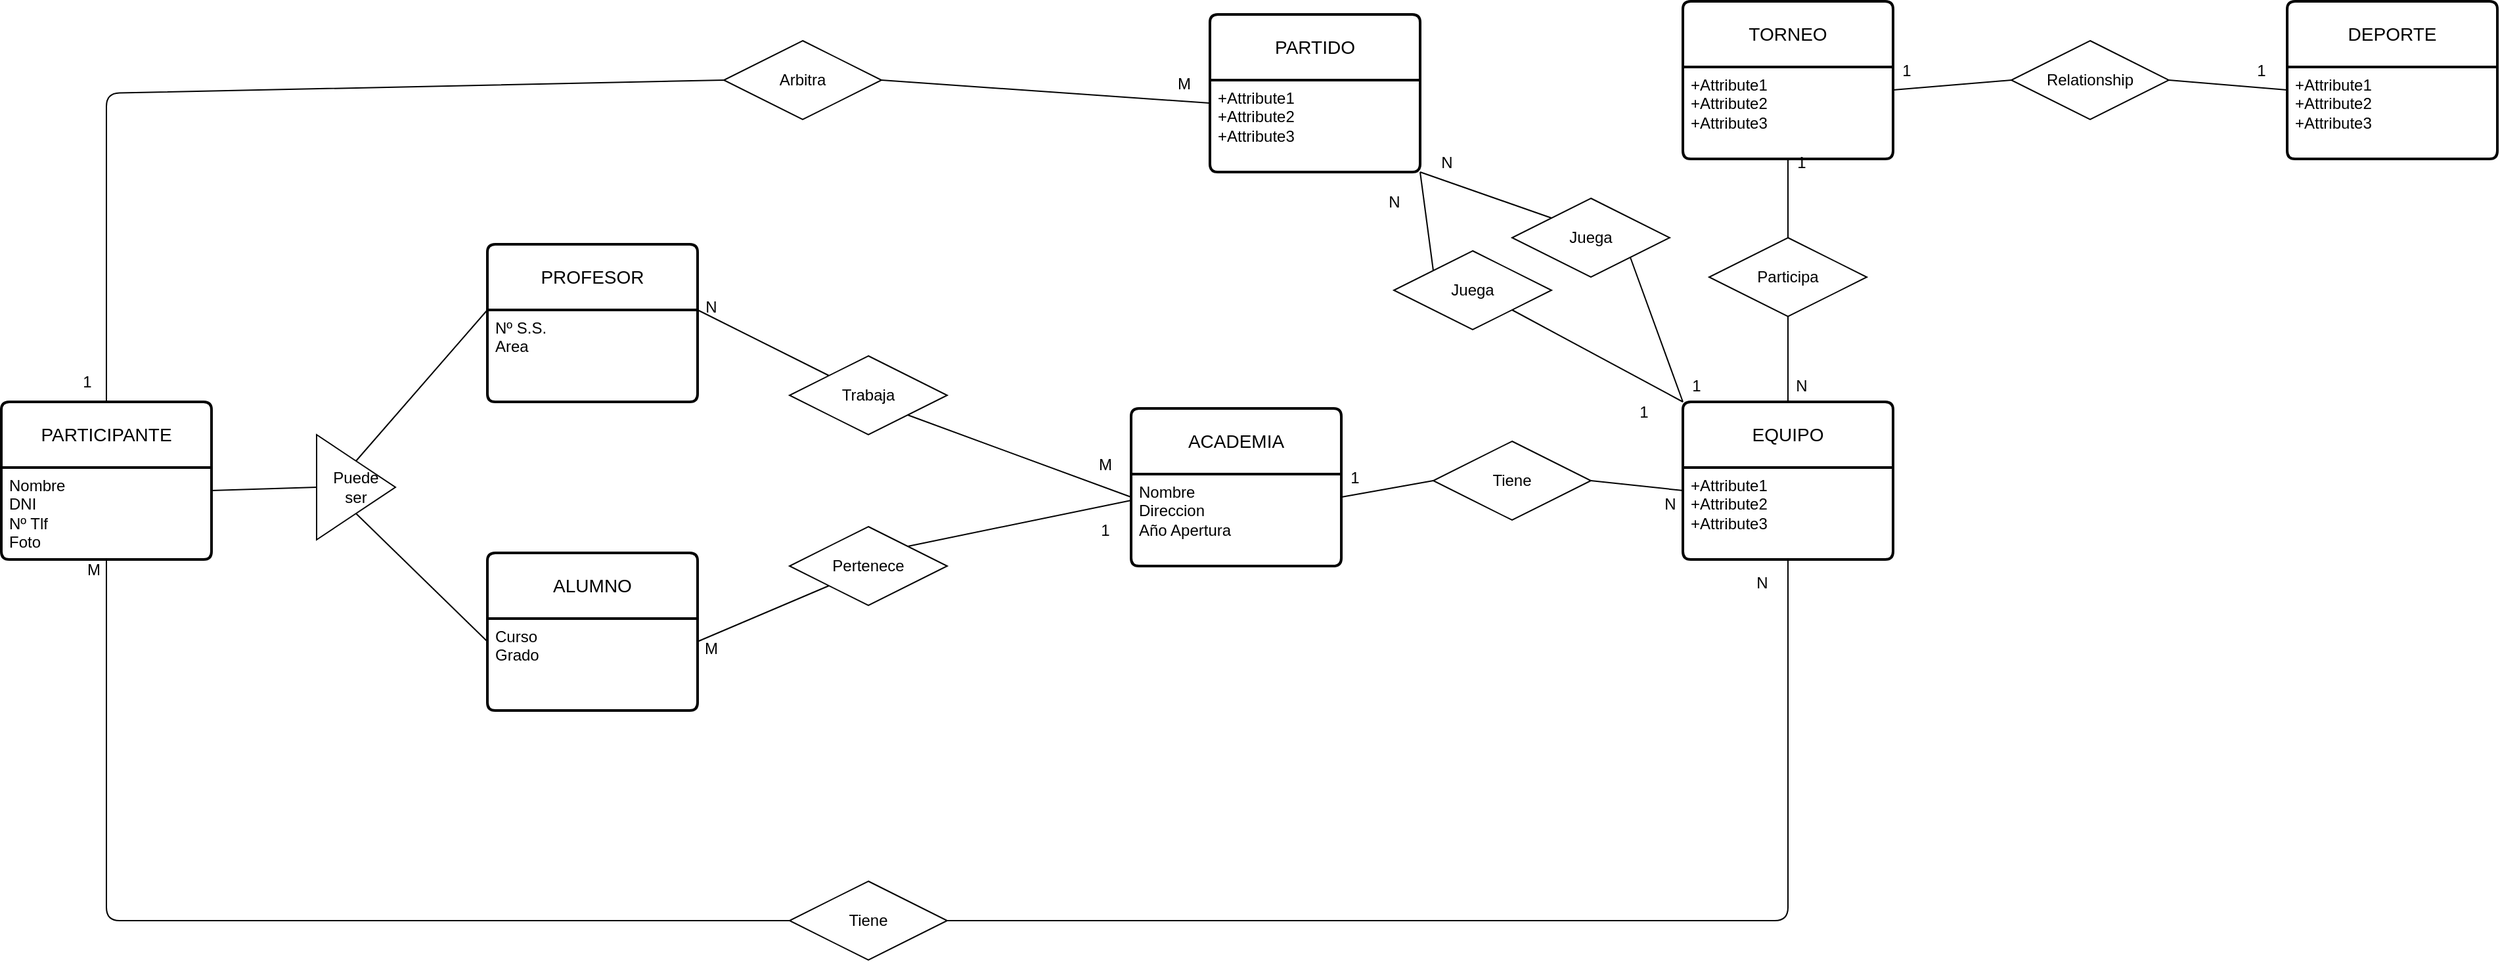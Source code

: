 <mxfile>
    <diagram id="03QlpxUDtF44qOoJWqn0" name="Page-1">
        <mxGraphModel dx="2494" dy="1127" grid="1" gridSize="10" guides="1" tooltips="1" connect="1" arrows="1" fold="1" page="1" pageScale="1" pageWidth="1654" pageHeight="1169" math="0" shadow="0">
            <root>
                <mxCell id="0"/>
                <mxCell id="1" parent="0"/>
                <mxCell id="5" value="PARTICIPANTE" style="swimlane;childLayout=stackLayout;horizontal=1;startSize=50;horizontalStack=0;rounded=1;fontSize=14;fontStyle=0;strokeWidth=2;resizeParent=0;resizeLast=1;shadow=0;dashed=0;align=center;arcSize=4;whiteSpace=wrap;html=1;" vertex="1" parent="1">
                    <mxGeometry x="180" y="525" width="160" height="120" as="geometry"/>
                </mxCell>
                <mxCell id="6" value="Nombre&lt;div&gt;DNI&lt;/div&gt;&lt;div&gt;Nº Tlf&lt;/div&gt;&lt;div&gt;Foto&lt;/div&gt;" style="align=left;strokeColor=none;fillColor=none;spacingLeft=4;fontSize=12;verticalAlign=top;resizable=0;rotatable=0;part=1;html=1;" vertex="1" parent="5">
                    <mxGeometry y="50" width="160" height="70" as="geometry"/>
                </mxCell>
                <mxCell id="9" value="PROFESOR" style="swimlane;childLayout=stackLayout;horizontal=1;startSize=50;horizontalStack=0;rounded=1;fontSize=14;fontStyle=0;strokeWidth=2;resizeParent=0;resizeLast=1;shadow=0;dashed=0;align=center;arcSize=4;whiteSpace=wrap;html=1;" vertex="1" parent="1">
                    <mxGeometry x="550" y="405" width="160" height="120" as="geometry"/>
                </mxCell>
                <mxCell id="10" value="&lt;div&gt;Nº S.S.&lt;/div&gt;&lt;div&gt;Area&lt;/div&gt;" style="align=left;strokeColor=none;fillColor=none;spacingLeft=4;fontSize=12;verticalAlign=top;resizable=0;rotatable=0;part=1;html=1;" vertex="1" parent="9">
                    <mxGeometry y="50" width="160" height="70" as="geometry"/>
                </mxCell>
                <mxCell id="11" value="ALUMNO" style="swimlane;childLayout=stackLayout;horizontal=1;startSize=50;horizontalStack=0;rounded=1;fontSize=14;fontStyle=0;strokeWidth=2;resizeParent=0;resizeLast=1;shadow=0;dashed=0;align=center;arcSize=4;whiteSpace=wrap;html=1;" vertex="1" parent="1">
                    <mxGeometry x="550" y="640" width="160" height="120" as="geometry"/>
                </mxCell>
                <mxCell id="12" value="Curso&lt;div&gt;Grado&lt;/div&gt;" style="align=left;strokeColor=none;fillColor=none;spacingLeft=4;fontSize=12;verticalAlign=top;resizable=0;rotatable=0;part=1;html=1;" vertex="1" parent="11">
                    <mxGeometry y="50" width="160" height="70" as="geometry"/>
                </mxCell>
                <mxCell id="13" value="EQUIPO" style="swimlane;childLayout=stackLayout;horizontal=1;startSize=50;horizontalStack=0;rounded=1;fontSize=14;fontStyle=0;strokeWidth=2;resizeParent=0;resizeLast=1;shadow=0;dashed=0;align=center;arcSize=4;whiteSpace=wrap;html=1;" vertex="1" parent="1">
                    <mxGeometry x="1460" y="525" width="160" height="120" as="geometry"/>
                </mxCell>
                <mxCell id="14" value="+Attribute1&#xa;+Attribute2&#xa;+Attribute3" style="align=left;strokeColor=none;fillColor=none;spacingLeft=4;fontSize=12;verticalAlign=top;resizable=0;rotatable=0;part=1;html=1;" vertex="1" parent="13">
                    <mxGeometry y="50" width="160" height="70" as="geometry"/>
                </mxCell>
                <mxCell id="15" value="ACADEMIA" style="swimlane;childLayout=stackLayout;horizontal=1;startSize=50;horizontalStack=0;rounded=1;fontSize=14;fontStyle=0;strokeWidth=2;resizeParent=0;resizeLast=1;shadow=0;dashed=0;align=center;arcSize=4;whiteSpace=wrap;html=1;" vertex="1" parent="1">
                    <mxGeometry x="1040" y="530" width="160" height="120" as="geometry"/>
                </mxCell>
                <mxCell id="16" value="Nombre&lt;div&gt;Direccion&lt;/div&gt;&lt;div&gt;Año Apertura&lt;/div&gt;" style="align=left;strokeColor=none;fillColor=none;spacingLeft=4;fontSize=12;verticalAlign=top;resizable=0;rotatable=0;part=1;html=1;" vertex="1" parent="15">
                    <mxGeometry y="50" width="160" height="70" as="geometry"/>
                </mxCell>
                <mxCell id="17" value="" style="endArrow=none;html=1;entryX=1;entryY=0.25;entryDx=0;entryDy=0;exitX=0;exitY=0.5;exitDx=0;exitDy=0;" edge="1" parent="1" source="18" target="6">
                    <mxGeometry width="50" height="50" relative="1" as="geometry">
                        <mxPoint x="410" y="590" as="sourcePoint"/>
                        <mxPoint x="125" y="250" as="targetPoint"/>
                    </mxGeometry>
                </mxCell>
                <mxCell id="18" value="Puede&lt;div&gt;ser&lt;/div&gt;" style="triangle;whiteSpace=wrap;html=1;" vertex="1" parent="1">
                    <mxGeometry x="420" y="550" width="60" height="80" as="geometry"/>
                </mxCell>
                <mxCell id="19" value="" style="endArrow=none;html=1;entryX=0.5;entryY=0;entryDx=0;entryDy=0;exitX=0;exitY=0;exitDx=0;exitDy=0;" edge="1" parent="1" source="10" target="18">
                    <mxGeometry width="50" height="50" relative="1" as="geometry">
                        <mxPoint x="430" y="600" as="sourcePoint"/>
                        <mxPoint x="350" y="603" as="targetPoint"/>
                    </mxGeometry>
                </mxCell>
                <mxCell id="20" value="" style="endArrow=none;html=1;entryX=0.5;entryY=1;entryDx=0;entryDy=0;exitX=0;exitY=0.25;exitDx=0;exitDy=0;" edge="1" parent="1" source="12" target="18">
                    <mxGeometry width="50" height="50" relative="1" as="geometry">
                        <mxPoint x="430" y="600" as="sourcePoint"/>
                        <mxPoint x="350" y="603" as="targetPoint"/>
                    </mxGeometry>
                </mxCell>
                <mxCell id="21" value="Tiene" style="shape=rhombus;perimeter=rhombusPerimeter;whiteSpace=wrap;html=1;align=center;" vertex="1" parent="1">
                    <mxGeometry x="780" y="890" width="120" height="60" as="geometry"/>
                </mxCell>
                <mxCell id="22" value="Pertenece" style="shape=rhombus;perimeter=rhombusPerimeter;whiteSpace=wrap;html=1;align=center;" vertex="1" parent="1">
                    <mxGeometry x="780" y="620" width="120" height="60" as="geometry"/>
                </mxCell>
                <mxCell id="23" value="Trabaja" style="shape=rhombus;perimeter=rhombusPerimeter;whiteSpace=wrap;html=1;align=center;" vertex="1" parent="1">
                    <mxGeometry x="780" y="490" width="120" height="60" as="geometry"/>
                </mxCell>
                <mxCell id="24" value="" style="endArrow=none;html=1;entryX=0;entryY=0;entryDx=0;entryDy=0;exitX=1;exitY=0;exitDx=0;exitDy=0;" edge="1" parent="1" source="10" target="23">
                    <mxGeometry width="50" height="50" relative="1" as="geometry">
                        <mxPoint x="430" y="600" as="sourcePoint"/>
                        <mxPoint x="350" y="603" as="targetPoint"/>
                    </mxGeometry>
                </mxCell>
                <mxCell id="25" value="" style="endArrow=none;html=1;entryX=0;entryY=1;entryDx=0;entryDy=0;exitX=1;exitY=0.25;exitDx=0;exitDy=0;" edge="1" parent="1" source="12" target="22">
                    <mxGeometry width="50" height="50" relative="1" as="geometry">
                        <mxPoint x="720" y="465" as="sourcePoint"/>
                        <mxPoint x="820" y="515" as="targetPoint"/>
                    </mxGeometry>
                </mxCell>
                <mxCell id="26" value="" style="endArrow=none;html=1;entryX=0;entryY=0.25;entryDx=0;entryDy=0;exitX=1;exitY=1;exitDx=0;exitDy=0;" edge="1" parent="1" source="23" target="16">
                    <mxGeometry width="50" height="50" relative="1" as="geometry">
                        <mxPoint x="920" y="560" as="sourcePoint"/>
                        <mxPoint x="1020" y="610" as="targetPoint"/>
                    </mxGeometry>
                </mxCell>
                <mxCell id="27" value="" style="endArrow=none;html=1;exitX=1;exitY=0;exitDx=0;exitDy=0;" edge="1" parent="1" source="22">
                    <mxGeometry width="50" height="50" relative="1" as="geometry">
                        <mxPoint x="730" y="475" as="sourcePoint"/>
                        <mxPoint x="1040" y="600" as="targetPoint"/>
                    </mxGeometry>
                </mxCell>
                <mxCell id="28" value="" style="endArrow=none;html=1;entryX=0.5;entryY=1;entryDx=0;entryDy=0;exitX=0;exitY=0.5;exitDx=0;exitDy=0;" edge="1" parent="1" source="21" target="6">
                    <mxGeometry width="50" height="50" relative="1" as="geometry">
                        <mxPoint x="330" y="910" as="sourcePoint"/>
                        <mxPoint x="450" y="810" as="targetPoint"/>
                        <Array as="points">
                            <mxPoint x="260" y="920"/>
                        </Array>
                    </mxGeometry>
                </mxCell>
                <mxCell id="29" value="" style="endArrow=none;html=1;entryX=0.5;entryY=1;entryDx=0;entryDy=0;exitX=1;exitY=0.5;exitDx=0;exitDy=0;" edge="1" parent="1" source="21" target="14">
                    <mxGeometry width="50" height="50" relative="1" as="geometry">
                        <mxPoint x="220" y="990" as="sourcePoint"/>
                        <mxPoint x="270" y="655" as="targetPoint"/>
                        <Array as="points">
                            <mxPoint x="1540" y="920"/>
                        </Array>
                    </mxGeometry>
                </mxCell>
                <mxCell id="30" value="Tiene" style="shape=rhombus;perimeter=rhombusPerimeter;whiteSpace=wrap;html=1;align=center;" vertex="1" parent="1">
                    <mxGeometry x="1270" y="555" width="120" height="60" as="geometry"/>
                </mxCell>
                <mxCell id="31" value="" style="endArrow=none;html=1;exitX=1;exitY=0.5;exitDx=0;exitDy=0;entryX=0;entryY=0.25;entryDx=0;entryDy=0;" edge="1" parent="1" source="30" target="14">
                    <mxGeometry width="50" height="50" relative="1" as="geometry">
                        <mxPoint x="880" y="645" as="sourcePoint"/>
                        <mxPoint x="1050" y="610" as="targetPoint"/>
                    </mxGeometry>
                </mxCell>
                <mxCell id="32" value="" style="endArrow=none;html=1;exitX=1;exitY=0.25;exitDx=0;exitDy=0;entryX=0;entryY=0.5;entryDx=0;entryDy=0;" edge="1" parent="1" source="16" target="30">
                    <mxGeometry width="50" height="50" relative="1" as="geometry">
                        <mxPoint x="1400" y="595" as="sourcePoint"/>
                        <mxPoint x="1470" y="603" as="targetPoint"/>
                    </mxGeometry>
                </mxCell>
                <mxCell id="33" value="PARTIDO" style="swimlane;childLayout=stackLayout;horizontal=1;startSize=50;horizontalStack=0;rounded=1;fontSize=14;fontStyle=0;strokeWidth=2;resizeParent=0;resizeLast=1;shadow=0;dashed=0;align=center;arcSize=4;whiteSpace=wrap;html=1;" vertex="1" parent="1">
                    <mxGeometry x="1100" y="230" width="160" height="120" as="geometry"/>
                </mxCell>
                <mxCell id="34" value="+Attribute1&#xa;+Attribute2&#xa;+Attribute3" style="align=left;strokeColor=none;fillColor=none;spacingLeft=4;fontSize=12;verticalAlign=top;resizable=0;rotatable=0;part=1;html=1;" vertex="1" parent="33">
                    <mxGeometry y="50" width="160" height="70" as="geometry"/>
                </mxCell>
                <mxCell id="35" value="TORNEO" style="swimlane;childLayout=stackLayout;horizontal=1;startSize=50;horizontalStack=0;rounded=1;fontSize=14;fontStyle=0;strokeWidth=2;resizeParent=0;resizeLast=1;shadow=0;dashed=0;align=center;arcSize=4;whiteSpace=wrap;html=1;" vertex="1" parent="1">
                    <mxGeometry x="1460" y="220" width="160" height="120" as="geometry"/>
                </mxCell>
                <mxCell id="36" value="+Attribute1&#xa;+Attribute2&#xa;+Attribute3" style="align=left;strokeColor=none;fillColor=none;spacingLeft=4;fontSize=12;verticalAlign=top;resizable=0;rotatable=0;part=1;html=1;" vertex="1" parent="35">
                    <mxGeometry y="50" width="160" height="70" as="geometry"/>
                </mxCell>
                <mxCell id="37" value="DEPORTE" style="swimlane;childLayout=stackLayout;horizontal=1;startSize=50;horizontalStack=0;rounded=1;fontSize=14;fontStyle=0;strokeWidth=2;resizeParent=0;resizeLast=1;shadow=0;dashed=0;align=center;arcSize=4;whiteSpace=wrap;html=1;" vertex="1" parent="1">
                    <mxGeometry x="1920" y="220" width="160" height="120" as="geometry"/>
                </mxCell>
                <mxCell id="38" value="+Attribute1&#xa;+Attribute2&#xa;+Attribute3" style="align=left;strokeColor=none;fillColor=none;spacingLeft=4;fontSize=12;verticalAlign=top;resizable=0;rotatable=0;part=1;html=1;" vertex="1" parent="37">
                    <mxGeometry y="50" width="160" height="70" as="geometry"/>
                </mxCell>
                <mxCell id="39" value="Participa" style="shape=rhombus;perimeter=rhombusPerimeter;whiteSpace=wrap;html=1;align=center;" vertex="1" parent="1">
                    <mxGeometry x="1480" y="400" width="120" height="60" as="geometry"/>
                </mxCell>
                <mxCell id="40" value="" style="endArrow=none;html=1;exitX=0.5;exitY=1;exitDx=0;exitDy=0;entryX=0.5;entryY=0;entryDx=0;entryDy=0;" edge="1" parent="1" source="36" target="39">
                    <mxGeometry width="50" height="50" relative="1" as="geometry">
                        <mxPoint x="1400" y="595" as="sourcePoint"/>
                        <mxPoint x="1470" y="603" as="targetPoint"/>
                    </mxGeometry>
                </mxCell>
                <mxCell id="41" value="" style="endArrow=none;html=1;exitX=0.5;exitY=0;exitDx=0;exitDy=0;entryX=0.5;entryY=1;entryDx=0;entryDy=0;" edge="1" parent="1" source="13" target="39">
                    <mxGeometry width="50" height="50" relative="1" as="geometry">
                        <mxPoint x="1550" y="350" as="sourcePoint"/>
                        <mxPoint x="1550" y="410" as="targetPoint"/>
                    </mxGeometry>
                </mxCell>
                <mxCell id="45" value="Relationship" style="shape=rhombus;perimeter=rhombusPerimeter;whiteSpace=wrap;html=1;align=center;" vertex="1" parent="1">
                    <mxGeometry x="1710" y="250" width="120" height="60" as="geometry"/>
                </mxCell>
                <mxCell id="46" value="" style="endArrow=none;html=1;exitX=0;exitY=0.5;exitDx=0;exitDy=0;entryX=1;entryY=0.25;entryDx=0;entryDy=0;" edge="1" parent="1" source="45" target="36">
                    <mxGeometry width="50" height="50" relative="1" as="geometry">
                        <mxPoint x="1550" y="350" as="sourcePoint"/>
                        <mxPoint x="1550" y="410" as="targetPoint"/>
                    </mxGeometry>
                </mxCell>
                <mxCell id="47" value="" style="endArrow=none;html=1;exitX=0;exitY=0.25;exitDx=0;exitDy=0;entryX=1;entryY=0.5;entryDx=0;entryDy=0;" edge="1" parent="1" source="38" target="45">
                    <mxGeometry width="50" height="50" relative="1" as="geometry">
                        <mxPoint x="1650" y="290" as="sourcePoint"/>
                        <mxPoint x="1630" y="298" as="targetPoint"/>
                    </mxGeometry>
                </mxCell>
                <mxCell id="51" value="Juega" style="shape=rhombus;perimeter=rhombusPerimeter;whiteSpace=wrap;html=1;align=center;" vertex="1" parent="1">
                    <mxGeometry x="1330" y="370" width="120" height="60" as="geometry"/>
                </mxCell>
                <mxCell id="53" value="" style="endArrow=none;html=1;exitX=0;exitY=0;exitDx=0;exitDy=0;entryX=1;entryY=1;entryDx=0;entryDy=0;" edge="1" parent="1" target="34" source="51">
                    <mxGeometry width="50" height="50" relative="1" as="geometry">
                        <mxPoint x="1480" y="530" as="sourcePoint"/>
                        <mxPoint x="1350" y="455" as="targetPoint"/>
                    </mxGeometry>
                </mxCell>
                <mxCell id="54" value="" style="endArrow=none;html=1;exitX=1;exitY=1;exitDx=0;exitDy=0;entryX=0;entryY=0;entryDx=0;entryDy=0;" edge="1" parent="1" source="51" target="13">
                    <mxGeometry width="50" height="50" relative="1" as="geometry">
                        <mxPoint x="1330" y="395" as="sourcePoint"/>
                        <mxPoint x="1270" y="360" as="targetPoint"/>
                    </mxGeometry>
                </mxCell>
                <mxCell id="55" value="Juega" style="shape=rhombus;perimeter=rhombusPerimeter;whiteSpace=wrap;html=1;align=center;" vertex="1" parent="1">
                    <mxGeometry x="1240" y="410" width="120" height="60" as="geometry"/>
                </mxCell>
                <mxCell id="56" value="" style="endArrow=none;html=1;exitX=0;exitY=0;exitDx=0;exitDy=0;entryX=1;entryY=1;entryDx=0;entryDy=0;" edge="1" parent="1" source="55" target="34">
                    <mxGeometry width="50" height="50" relative="1" as="geometry">
                        <mxPoint x="1370" y="395" as="sourcePoint"/>
                        <mxPoint x="1270" y="360" as="targetPoint"/>
                    </mxGeometry>
                </mxCell>
                <mxCell id="57" value="" style="endArrow=none;html=1;exitX=1;exitY=1;exitDx=0;exitDy=0;entryX=0;entryY=0;entryDx=0;entryDy=0;" edge="1" parent="1" source="55" target="13">
                    <mxGeometry width="50" height="50" relative="1" as="geometry">
                        <mxPoint x="1430" y="425" as="sourcePoint"/>
                        <mxPoint x="1470" y="535" as="targetPoint"/>
                    </mxGeometry>
                </mxCell>
                <mxCell id="58" value="" style="endArrow=none;html=1;entryX=0.5;entryY=0;entryDx=0;entryDy=0;exitX=0;exitY=0.5;exitDx=0;exitDy=0;" edge="1" parent="1" source="59" target="5">
                    <mxGeometry width="50" height="50" relative="1" as="geometry">
                        <mxPoint x="600" y="290" as="sourcePoint"/>
                        <mxPoint x="270" y="655" as="targetPoint"/>
                        <Array as="points">
                            <mxPoint x="260" y="290"/>
                        </Array>
                    </mxGeometry>
                </mxCell>
                <mxCell id="59" value="Arbitra" style="shape=rhombus;perimeter=rhombusPerimeter;whiteSpace=wrap;html=1;align=center;" vertex="1" parent="1">
                    <mxGeometry x="730" y="250" width="120" height="60" as="geometry"/>
                </mxCell>
                <mxCell id="60" value="" style="endArrow=none;html=1;exitX=0;exitY=0.25;exitDx=0;exitDy=0;entryX=1;entryY=0.5;entryDx=0;entryDy=0;" edge="1" parent="1" source="34" target="59">
                    <mxGeometry width="50" height="50" relative="1" as="geometry">
                        <mxPoint x="1370" y="395" as="sourcePoint"/>
                        <mxPoint x="1270" y="360" as="targetPoint"/>
                    </mxGeometry>
                </mxCell>
                <mxCell id="61" value="N" style="text;html=1;align=center;verticalAlign=middle;resizable=0;points=[];autosize=1;strokeColor=none;fillColor=none;" vertex="1" parent="1">
                    <mxGeometry x="1505" y="648" width="30" height="30" as="geometry"/>
                </mxCell>
                <mxCell id="62" value="M" style="text;html=1;align=center;verticalAlign=middle;resizable=0;points=[];autosize=1;strokeColor=none;fillColor=none;" vertex="1" parent="1">
                    <mxGeometry x="235" y="638" width="30" height="30" as="geometry"/>
                </mxCell>
                <mxCell id="63" value="N" style="text;html=1;align=center;verticalAlign=middle;resizable=0;points=[];autosize=1;strokeColor=none;fillColor=none;" vertex="1" parent="1">
                    <mxGeometry x="705" y="438" width="30" height="30" as="geometry"/>
                </mxCell>
                <mxCell id="64" value="M" style="text;html=1;align=center;verticalAlign=middle;resizable=0;points=[];autosize=1;strokeColor=none;fillColor=none;" vertex="1" parent="1">
                    <mxGeometry x="1005" y="558" width="30" height="30" as="geometry"/>
                </mxCell>
                <mxCell id="65" value="M" style="text;html=1;align=center;verticalAlign=middle;resizable=0;points=[];autosize=1;strokeColor=none;fillColor=none;" vertex="1" parent="1">
                    <mxGeometry x="705" y="698" width="30" height="30" as="geometry"/>
                </mxCell>
                <mxCell id="66" value="1" style="text;html=1;align=center;verticalAlign=middle;resizable=0;points=[];autosize=1;strokeColor=none;fillColor=none;" vertex="1" parent="1">
                    <mxGeometry x="1005" y="608" width="30" height="30" as="geometry"/>
                </mxCell>
                <mxCell id="67" value="M" style="text;html=1;align=center;verticalAlign=middle;resizable=0;points=[];autosize=1;strokeColor=none;fillColor=none;" vertex="1" parent="1">
                    <mxGeometry x="1065" y="268" width="30" height="30" as="geometry"/>
                </mxCell>
                <mxCell id="68" value="1" style="text;html=1;align=center;verticalAlign=middle;resizable=0;points=[];autosize=1;strokeColor=none;fillColor=none;" vertex="1" parent="1">
                    <mxGeometry x="230" y="495" width="30" height="30" as="geometry"/>
                </mxCell>
                <mxCell id="69" value="1" style="text;html=1;align=center;verticalAlign=middle;resizable=0;points=[];autosize=1;strokeColor=none;fillColor=none;" vertex="1" parent="1">
                    <mxGeometry x="1615" y="258" width="30" height="30" as="geometry"/>
                </mxCell>
                <mxCell id="70" value="1" style="text;html=1;align=center;verticalAlign=middle;resizable=0;points=[];autosize=1;strokeColor=none;fillColor=none;" vertex="1" parent="1">
                    <mxGeometry x="1885" y="258" width="30" height="30" as="geometry"/>
                </mxCell>
                <mxCell id="71" value="1" style="text;html=1;align=center;verticalAlign=middle;resizable=0;points=[];autosize=1;strokeColor=none;fillColor=none;" vertex="1" parent="1">
                    <mxGeometry x="1455" y="498" width="30" height="30" as="geometry"/>
                </mxCell>
                <mxCell id="72" value="1" style="text;html=1;align=center;verticalAlign=middle;resizable=0;points=[];autosize=1;strokeColor=none;fillColor=none;" vertex="1" parent="1">
                    <mxGeometry x="1415" y="518" width="30" height="30" as="geometry"/>
                </mxCell>
                <mxCell id="73" value="N" style="text;html=1;align=center;verticalAlign=middle;resizable=0;points=[];autosize=1;strokeColor=none;fillColor=none;" vertex="1" parent="1">
                    <mxGeometry x="1265" y="328" width="30" height="30" as="geometry"/>
                </mxCell>
                <mxCell id="74" value="N" style="text;html=1;align=center;verticalAlign=middle;resizable=0;points=[];autosize=1;strokeColor=none;fillColor=none;" vertex="1" parent="1">
                    <mxGeometry x="1225" y="358" width="30" height="30" as="geometry"/>
                </mxCell>
                <mxCell id="75" value="1" style="text;html=1;align=center;verticalAlign=middle;resizable=0;points=[];autosize=1;strokeColor=none;fillColor=none;" vertex="1" parent="1">
                    <mxGeometry x="1195" y="568" width="30" height="30" as="geometry"/>
                </mxCell>
                <mxCell id="76" value="N" style="text;html=1;align=center;verticalAlign=middle;resizable=0;points=[];autosize=1;strokeColor=none;fillColor=none;" vertex="1" parent="1">
                    <mxGeometry x="1435" y="588" width="30" height="30" as="geometry"/>
                </mxCell>
                <mxCell id="77" value="N" style="text;html=1;align=center;verticalAlign=middle;resizable=0;points=[];autosize=1;strokeColor=none;fillColor=none;" vertex="1" parent="1">
                    <mxGeometry x="1535" y="498" width="30" height="30" as="geometry"/>
                </mxCell>
                <mxCell id="78" value="1" style="text;html=1;align=center;verticalAlign=middle;resizable=0;points=[];autosize=1;strokeColor=none;fillColor=none;" vertex="1" parent="1">
                    <mxGeometry x="1535" y="328" width="30" height="30" as="geometry"/>
                </mxCell>
            </root>
        </mxGraphModel>
    </diagram>
</mxfile>